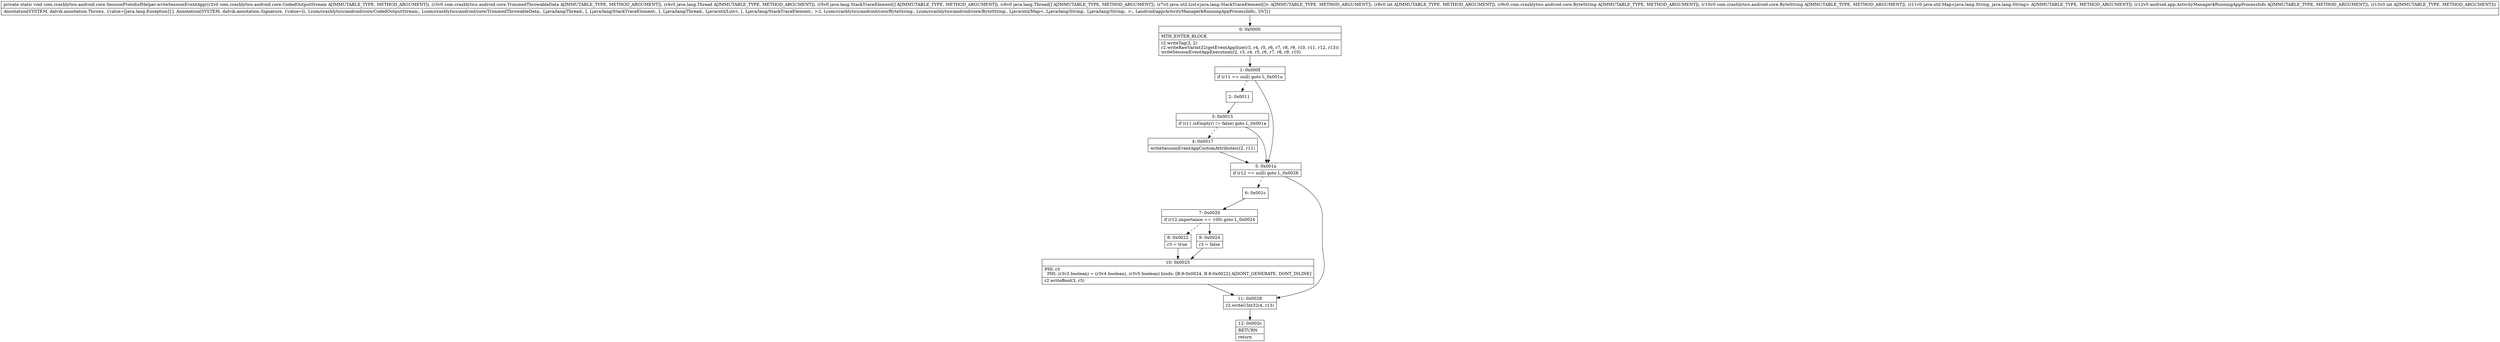 digraph "CFG forcom.crashlytics.android.core.SessionProtobufHelper.writeSessionEventApp(Lcom\/crashlytics\/android\/core\/CodedOutputStream;Lcom\/crashlytics\/android\/core\/TrimmedThrowableData;Ljava\/lang\/Thread;[Ljava\/lang\/StackTraceElement;[Ljava\/lang\/Thread;Ljava\/util\/List;ILcom\/crashlytics\/android\/core\/ByteString;Lcom\/crashlytics\/android\/core\/ByteString;Ljava\/util\/Map;Landroid\/app\/ActivityManager$RunningAppProcessInfo;I)V" {
Node_0 [shape=record,label="{0\:\ 0x0000|MTH_ENTER_BLOCK\l|r2.writeTag(3, 2)\lr2.writeRawVarint32(getEventAppSize(r3, r4, r5, r6, r7, r8, r9, r10, r11, r12, r13))\lwriteSessionEventAppExecution(r2, r3, r4, r5, r6, r7, r8, r9, r10)\l}"];
Node_1 [shape=record,label="{1\:\ 0x000f|if (r11 == null) goto L_0x001a\l}"];
Node_2 [shape=record,label="{2\:\ 0x0011}"];
Node_3 [shape=record,label="{3\:\ 0x0015|if (r11.isEmpty() != false) goto L_0x001a\l}"];
Node_4 [shape=record,label="{4\:\ 0x0017|writeSessionEventAppCustomAttributes(r2, r11)\l}"];
Node_5 [shape=record,label="{5\:\ 0x001a|if (r12 == null) goto L_0x0028\l}"];
Node_6 [shape=record,label="{6\:\ 0x001c}"];
Node_7 [shape=record,label="{7\:\ 0x0020|if (r12.importance == 100) goto L_0x0024\l}"];
Node_8 [shape=record,label="{8\:\ 0x0022|r3 = true\l}"];
Node_9 [shape=record,label="{9\:\ 0x0024|r3 = false\l}"];
Node_10 [shape=record,label="{10\:\ 0x0025|PHI: r3 \l  PHI: (r3v3 boolean) = (r3v4 boolean), (r3v5 boolean) binds: [B:9:0x0024, B:8:0x0022] A[DONT_GENERATE, DONT_INLINE]\l|r2.writeBool(3, r3)\l}"];
Node_11 [shape=record,label="{11\:\ 0x0028|r2.writeUInt32(4, r13)\l}"];
Node_12 [shape=record,label="{12\:\ 0x002c|RETURN\l|return\l}"];
MethodNode[shape=record,label="{private static void com.crashlytics.android.core.SessionProtobufHelper.writeSessionEventApp((r2v0 com.crashlytics.android.core.CodedOutputStream A[IMMUTABLE_TYPE, METHOD_ARGUMENT]), (r3v0 com.crashlytics.android.core.TrimmedThrowableData A[IMMUTABLE_TYPE, METHOD_ARGUMENT]), (r4v0 java.lang.Thread A[IMMUTABLE_TYPE, METHOD_ARGUMENT]), (r5v0 java.lang.StackTraceElement[] A[IMMUTABLE_TYPE, METHOD_ARGUMENT]), (r6v0 java.lang.Thread[] A[IMMUTABLE_TYPE, METHOD_ARGUMENT]), (r7v0 java.util.List\<java.lang.StackTraceElement[]\> A[IMMUTABLE_TYPE, METHOD_ARGUMENT]), (r8v0 int A[IMMUTABLE_TYPE, METHOD_ARGUMENT]), (r9v0 com.crashlytics.android.core.ByteString A[IMMUTABLE_TYPE, METHOD_ARGUMENT]), (r10v0 com.crashlytics.android.core.ByteString A[IMMUTABLE_TYPE, METHOD_ARGUMENT]), (r11v0 java.util.Map\<java.lang.String, java.lang.String\> A[IMMUTABLE_TYPE, METHOD_ARGUMENT]), (r12v0 android.app.ActivityManager$RunningAppProcessInfo A[IMMUTABLE_TYPE, METHOD_ARGUMENT]), (r13v0 int A[IMMUTABLE_TYPE, METHOD_ARGUMENT]))  | Annotation[SYSTEM, dalvik.annotation.Throws, \{value=[java.lang.Exception]\}], Annotation[SYSTEM, dalvik.annotation.Signature, \{value=[(, Lcom\/crashlytics\/android\/core\/CodedOutputStream;, Lcom\/crashlytics\/android\/core\/TrimmedThrowableData;, Ljava\/lang\/Thread;, [, Ljava\/lang\/StackTraceElement;, [, Ljava\/lang\/Thread;, Ljava\/util\/List\<, [, Ljava\/lang\/StackTraceElement;, \>;I, Lcom\/crashlytics\/android\/core\/ByteString;, Lcom\/crashlytics\/android\/core\/ByteString;, Ljava\/util\/Map\<, Ljava\/lang\/String;, Ljava\/lang\/String;, \>;, Landroid\/app\/ActivityManager$RunningAppProcessInfo;, I)V]\}]\l}"];
MethodNode -> Node_0;
Node_0 -> Node_1;
Node_1 -> Node_2[style=dashed];
Node_1 -> Node_5;
Node_2 -> Node_3;
Node_3 -> Node_4[style=dashed];
Node_3 -> Node_5;
Node_4 -> Node_5;
Node_5 -> Node_6[style=dashed];
Node_5 -> Node_11;
Node_6 -> Node_7;
Node_7 -> Node_8[style=dashed];
Node_7 -> Node_9;
Node_8 -> Node_10;
Node_9 -> Node_10;
Node_10 -> Node_11;
Node_11 -> Node_12;
}

